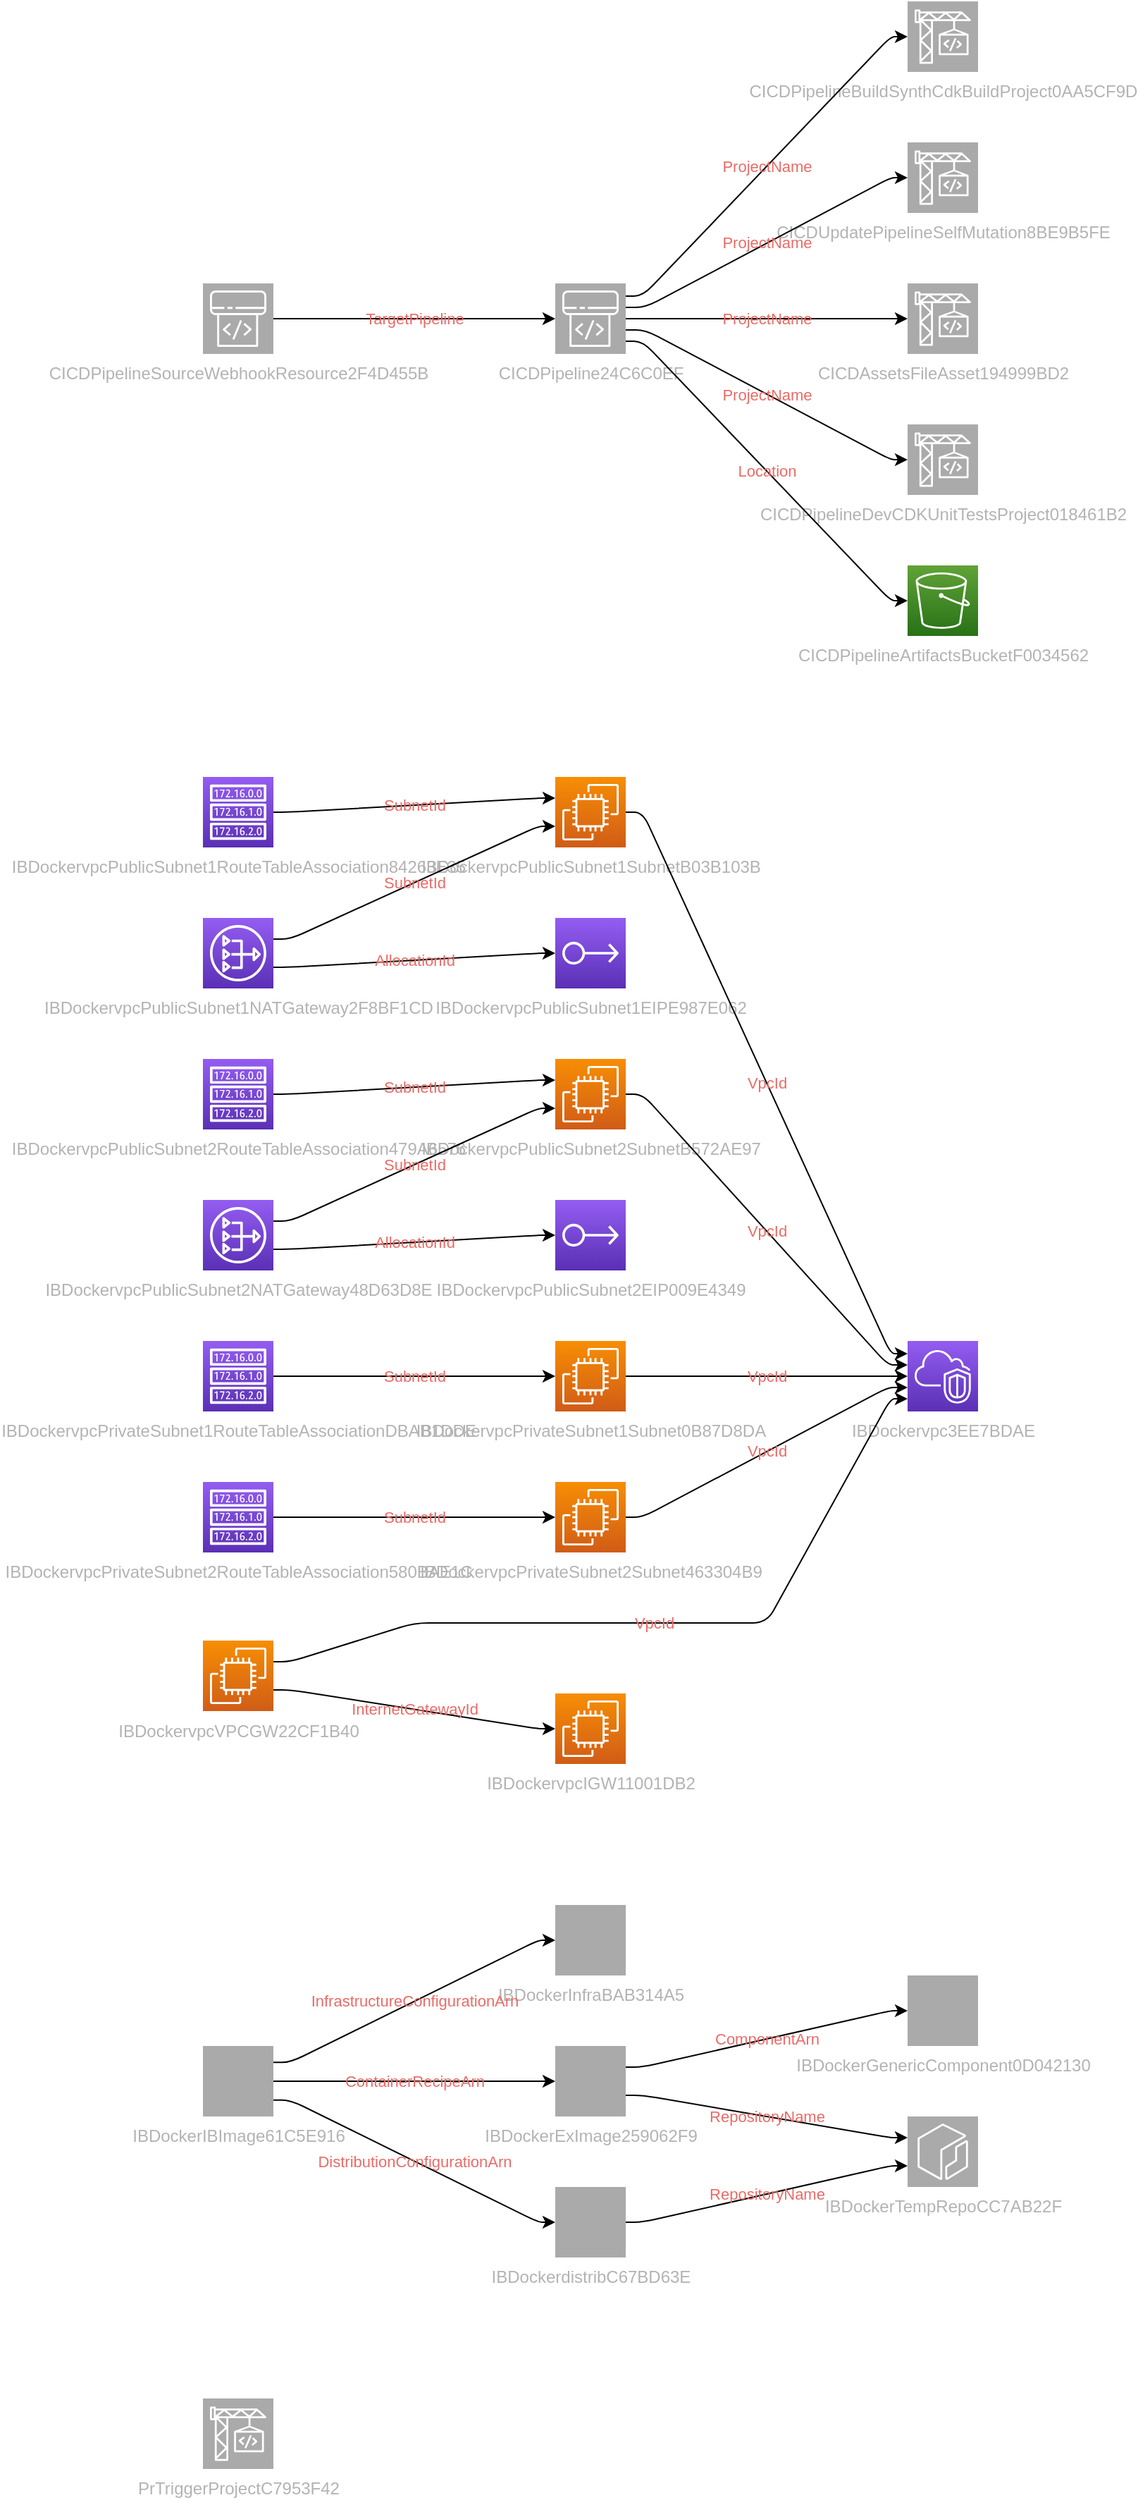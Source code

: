 <mxfile pages="2">
    <diagram id="diagramid" name="Diagram">
        <mxGraphModel dx="1773" dy="482" grid="1" gridSize="10" guides="1" tooltips="1" connect="1" arrows="1" fold="1" page="1" pageScale="1" pageWidth="850" pageHeight="1100" math="0" shadow="0">
            <root>
                <mxCell id="0"/>
                <mxCell id="1" parent="0"/>
                <mxCell id="4" value="PrTriggerProjectC7953F42" style="outlineConnect=0;fontColor=#B3B3B3;gradientColor=#aaaaaa;gradientDirection=north;fillColor=#aaaaaa;strokeColor=#ffffff;dashed=0;verticalLabelPosition=bottom;verticalAlign=top;align=center;html=1;fontSize=12;fontStyle=0;aspect=fixed;shape=mxgraph.aws4.resourceIcon;resIcon=mxgraph.aws4.codebuild;" parent="1" vertex="1">
                    <mxGeometry y="1700" width="50" height="50" as="geometry"/>
                </mxCell>
                <mxCell id="7" value="CICDPipelineArtifactsBucketF0034562" style="outlineConnect=0;fontColor=#B3B3B3;gradientColor=#60A337;gradientDirection=north;fillColor=#277116;strokeColor=#ffffff;dashed=0;verticalLabelPosition=bottom;verticalAlign=top;align=center;html=1;fontSize=12;fontStyle=0;aspect=fixed;shape=mxgraph.aws4.resourceIcon;resIcon=mxgraph.aws4.s3;" parent="1" vertex="1">
                    <mxGeometry x="500" y="400" width="50" height="50" as="geometry"/>
                </mxCell>
                <mxCell id="10" value="CICDPipeline24C6C0EF" style="outlineConnect=0;fontColor=#B3B3B3;gradientColor=#aaaaaa;gradientDirection=north;fillColor=#aaaaaa;strokeColor=#ffffff;dashed=0;verticalLabelPosition=bottom;verticalAlign=top;align=center;html=1;fontSize=12;fontStyle=0;aspect=fixed;shape=mxgraph.aws4.resourceIcon;resIcon=mxgraph.aws4.codepipeline;" parent="1" vertex="1">
                    <mxGeometry x="250" y="200" width="50" height="50" as="geometry"/>
                </mxCell>
                <mxCell id="11" value="CICDPipelineSourceWebhookResource2F4D455B" style="outlineConnect=0;fontColor=#B3B3B3;gradientColor=#aaaaaa;gradientDirection=north;fillColor=#aaaaaa;strokeColor=#ffffff;dashed=0;verticalLabelPosition=bottom;verticalAlign=top;align=center;html=1;fontSize=12;fontStyle=0;aspect=fixed;shape=mxgraph.aws4.resourceIcon;resIcon=mxgraph.aws4.codepipeline;" parent="1" vertex="1">
                    <mxGeometry y="200" width="50" height="50" as="geometry"/>
                </mxCell>
                <mxCell id="16" value="CICDPipelineBuildSynthCdkBuildProject0AA5CF9D" style="outlineConnect=0;fontColor=#B3B3B3;gradientColor=#aaaaaa;gradientDirection=north;fillColor=#aaaaaa;strokeColor=#ffffff;dashed=0;verticalLabelPosition=bottom;verticalAlign=top;align=center;html=1;fontSize=12;fontStyle=0;aspect=fixed;shape=mxgraph.aws4.resourceIcon;resIcon=mxgraph.aws4.codebuild;" parent="1" vertex="1">
                    <mxGeometry x="500" width="50" height="50" as="geometry"/>
                </mxCell>
                <mxCell id="23" value="CICDPipelineDevCDKUnitTestsProject018461B2" style="outlineConnect=0;fontColor=#B3B3B3;gradientColor=#aaaaaa;gradientDirection=north;fillColor=#aaaaaa;strokeColor=#ffffff;dashed=0;verticalLabelPosition=bottom;verticalAlign=top;align=center;html=1;fontSize=12;fontStyle=0;aspect=fixed;shape=mxgraph.aws4.resourceIcon;resIcon=mxgraph.aws4.codebuild;" parent="1" vertex="1">
                    <mxGeometry x="500" y="300" width="50" height="50" as="geometry"/>
                </mxCell>
                <mxCell id="26" value="CICDUpdatePipelineSelfMutation8BE9B5FE" style="outlineConnect=0;fontColor=#B3B3B3;gradientColor=#aaaaaa;gradientDirection=north;fillColor=#aaaaaa;strokeColor=#ffffff;dashed=0;verticalLabelPosition=bottom;verticalAlign=top;align=center;html=1;fontSize=12;fontStyle=0;aspect=fixed;shape=mxgraph.aws4.resourceIcon;resIcon=mxgraph.aws4.codebuild;" parent="1" vertex="1">
                    <mxGeometry x="500" y="100" width="50" height="50" as="geometry"/>
                </mxCell>
                <mxCell id="29" value="CICDAssetsFileAsset194999BD2" style="outlineConnect=0;fontColor=#B3B3B3;gradientColor=#aaaaaa;gradientDirection=north;fillColor=#aaaaaa;strokeColor=#ffffff;dashed=0;verticalLabelPosition=bottom;verticalAlign=top;align=center;html=1;fontSize=12;fontStyle=0;aspect=fixed;shape=mxgraph.aws4.resourceIcon;resIcon=mxgraph.aws4.codebuild;" parent="1" vertex="1">
                    <mxGeometry x="500" y="200" width="50" height="50" as="geometry"/>
                </mxCell>
                <mxCell id="30" value="IBDockerTempRepoCC7AB22F" style="outlineConnect=0;fontColor=#B3B3B3;gradientColor=#aaaaaa;gradientDirection=north;fillColor=#aaaaaa;strokeColor=#ffffff;dashed=0;verticalLabelPosition=bottom;verticalAlign=top;align=center;html=1;fontSize=12;fontStyle=0;aspect=fixed;shape=mxgraph.aws4.resourceIcon;resIcon=mxgraph.aws4.ecr;" parent="1" vertex="1">
                    <mxGeometry x="500" y="1500" width="50" height="50" as="geometry"/>
                </mxCell>
                <mxCell id="31" value="IBDockerGenericComponent0D042130" style="outlineConnect=0;fontColor=#B3B3B3;gradientColor=#aaaaaa;gradientDirection=north;fillColor=#aaaaaa;strokeColor=#ffffff;dashed=0;verticalLabelPosition=bottom;verticalAlign=top;align=center;html=1;fontSize=12;fontStyle=0;aspect=fixed;shape=mxgraph.aws4.resourceIcon;resIcon=mxgraph.aws4.imagebuilder;" parent="1" vertex="1">
                    <mxGeometry x="500" y="1400" width="50" height="50" as="geometry"/>
                </mxCell>
                <mxCell id="32" value="IBDockerExImage259062F9" style="outlineConnect=0;fontColor=#B3B3B3;gradientColor=#aaaaaa;gradientDirection=north;fillColor=#aaaaaa;strokeColor=#ffffff;dashed=0;verticalLabelPosition=bottom;verticalAlign=top;align=center;html=1;fontSize=12;fontStyle=0;aspect=fixed;shape=mxgraph.aws4.resourceIcon;resIcon=mxgraph.aws4.imagebuilder;" parent="1" vertex="1">
                    <mxGeometry x="250" y="1450" width="50" height="50" as="geometry"/>
                </mxCell>
                <mxCell id="35" value="IBDockervpc3EE7BDAE" style="outlineConnect=0;fontColor=#B3B3B3;gradientColor=#945DF2;gradientDirection=north;fillColor=#5A30B5;strokeColor=#ffffff;dashed=0;verticalLabelPosition=bottom;verticalAlign=top;align=center;html=1;fontSize=12;fontStyle=0;aspect=fixed;shape=mxgraph.aws4.resourceIcon;resIcon=mxgraph.aws4.vpc;" parent="1" vertex="1">
                    <mxGeometry x="500" y="950" width="50" height="50" as="geometry"/>
                </mxCell>
                <mxCell id="36" value="IBDockervpcPublicSubnet1SubnetB03B103B" style="outlineConnect=0;fontColor=#B3B3B3;gradientColor=#F78E04;gradientDirection=north;fillColor=#D05C17;strokeColor=#ffffff;dashed=0;verticalLabelPosition=bottom;verticalAlign=top;align=center;html=1;fontSize=12;fontStyle=0;aspect=fixed;shape=mxgraph.aws4.resourceIcon;resIcon=mxgraph.aws4.ec2;" parent="1" vertex="1">
                    <mxGeometry x="250" y="550" width="50" height="50" as="geometry"/>
                </mxCell>
                <mxCell id="38" value="IBDockervpcPublicSubnet1RouteTableAssociation84263E35" style="outlineConnect=0;fontColor=#B3B3B3;gradientColor=#945DF2;gradientDirection=north;fillColor=#5A30B5;strokeColor=#ffffff;dashed=0;verticalLabelPosition=bottom;verticalAlign=top;align=center;html=1;fontSize=12;fontStyle=0;aspect=fixed;shape=mxgraph.aws4.resourceIcon;resIcon=mxgraph.aws4.route_table;" parent="1" vertex="1">
                    <mxGeometry y="550" width="50" height="50" as="geometry"/>
                </mxCell>
                <mxCell id="40" value="IBDockervpcPublicSubnet1EIPE987E062" style="outlineConnect=0;fontColor=#B3B3B3;gradientColor=#945DF2;gradientDirection=north;fillColor=#5A30B5;strokeColor=#ffffff;dashed=0;verticalLabelPosition=bottom;verticalAlign=top;align=center;html=1;fontSize=12;fontStyle=0;aspect=fixed;shape=mxgraph.aws4.resourceIcon;resIcon=mxgraph.aws4.elastic_ip_address;" parent="1" vertex="1">
                    <mxGeometry x="250" y="650" width="50" height="50" as="geometry"/>
                </mxCell>
                <mxCell id="41" value="IBDockervpcPublicSubnet1NATGateway2F8BF1CD" style="outlineConnect=0;fontColor=#B3B3B3;gradientColor=#945DF2;gradientDirection=north;fillColor=#5A30B5;strokeColor=#ffffff;dashed=0;verticalLabelPosition=bottom;verticalAlign=top;align=center;html=1;fontSize=12;fontStyle=0;aspect=fixed;shape=mxgraph.aws4.resourceIcon;resIcon=mxgraph.aws4.nat_gateway;" parent="1" vertex="1">
                    <mxGeometry y="650" width="50" height="50" as="geometry"/>
                </mxCell>
                <mxCell id="42" value="IBDockervpcPublicSubnet2SubnetB572AE97" style="outlineConnect=0;fontColor=#B3B3B3;gradientColor=#F78E04;gradientDirection=north;fillColor=#D05C17;strokeColor=#ffffff;dashed=0;verticalLabelPosition=bottom;verticalAlign=top;align=center;html=1;fontSize=12;fontStyle=0;aspect=fixed;shape=mxgraph.aws4.resourceIcon;resIcon=mxgraph.aws4.ec2;" parent="1" vertex="1">
                    <mxGeometry x="250" y="750" width="50" height="50" as="geometry"/>
                </mxCell>
                <mxCell id="44" value="IBDockervpcPublicSubnet2RouteTableAssociation479A6576" style="outlineConnect=0;fontColor=#B3B3B3;gradientColor=#945DF2;gradientDirection=north;fillColor=#5A30B5;strokeColor=#ffffff;dashed=0;verticalLabelPosition=bottom;verticalAlign=top;align=center;html=1;fontSize=12;fontStyle=0;aspect=fixed;shape=mxgraph.aws4.resourceIcon;resIcon=mxgraph.aws4.route_table;" parent="1" vertex="1">
                    <mxGeometry y="750" width="50" height="50" as="geometry"/>
                </mxCell>
                <mxCell id="46" value="IBDockervpcPublicSubnet2EIP009E4349" style="outlineConnect=0;fontColor=#B3B3B3;gradientColor=#945DF2;gradientDirection=north;fillColor=#5A30B5;strokeColor=#ffffff;dashed=0;verticalLabelPosition=bottom;verticalAlign=top;align=center;html=1;fontSize=12;fontStyle=0;aspect=fixed;shape=mxgraph.aws4.resourceIcon;resIcon=mxgraph.aws4.elastic_ip_address;" parent="1" vertex="1">
                    <mxGeometry x="250" y="850" width="50" height="50" as="geometry"/>
                </mxCell>
                <mxCell id="47" value="IBDockervpcPublicSubnet2NATGateway48D63D8E" style="outlineConnect=0;fontColor=#B3B3B3;gradientColor=#945DF2;gradientDirection=north;fillColor=#5A30B5;strokeColor=#ffffff;dashed=0;verticalLabelPosition=bottom;verticalAlign=top;align=center;html=1;fontSize=12;fontStyle=0;aspect=fixed;shape=mxgraph.aws4.resourceIcon;resIcon=mxgraph.aws4.nat_gateway;" parent="1" vertex="1">
                    <mxGeometry y="850" width="50" height="50" as="geometry"/>
                </mxCell>
                <mxCell id="48" value="IBDockervpcPrivateSubnet1Subnet0B87D8DA" style="outlineConnect=0;fontColor=#B3B3B3;gradientColor=#F78E04;gradientDirection=north;fillColor=#D05C17;strokeColor=#ffffff;dashed=0;verticalLabelPosition=bottom;verticalAlign=top;align=center;html=1;fontSize=12;fontStyle=0;aspect=fixed;shape=mxgraph.aws4.resourceIcon;resIcon=mxgraph.aws4.ec2;" parent="1" vertex="1">
                    <mxGeometry x="250" y="950" width="50" height="50" as="geometry"/>
                </mxCell>
                <mxCell id="50" value="IBDockervpcPrivateSubnet1RouteTableAssociationDBAB1DDE" style="outlineConnect=0;fontColor=#B3B3B3;gradientColor=#945DF2;gradientDirection=north;fillColor=#5A30B5;strokeColor=#ffffff;dashed=0;verticalLabelPosition=bottom;verticalAlign=top;align=center;html=1;fontSize=12;fontStyle=0;aspect=fixed;shape=mxgraph.aws4.resourceIcon;resIcon=mxgraph.aws4.route_table;" parent="1" vertex="1">
                    <mxGeometry y="950" width="50" height="50" as="geometry"/>
                </mxCell>
                <mxCell id="52" value="IBDockervpcPrivateSubnet2Subnet463304B9" style="outlineConnect=0;fontColor=#B3B3B3;gradientColor=#F78E04;gradientDirection=north;fillColor=#D05C17;strokeColor=#ffffff;dashed=0;verticalLabelPosition=bottom;verticalAlign=top;align=center;html=1;fontSize=12;fontStyle=0;aspect=fixed;shape=mxgraph.aws4.resourceIcon;resIcon=mxgraph.aws4.ec2;" parent="1" vertex="1">
                    <mxGeometry x="250" y="1050" width="50" height="50" as="geometry"/>
                </mxCell>
                <mxCell id="54" value="IBDockervpcPrivateSubnet2RouteTableAssociation580BAE1C" style="outlineConnect=0;fontColor=#B3B3B3;gradientColor=#945DF2;gradientDirection=north;fillColor=#5A30B5;strokeColor=#ffffff;dashed=0;verticalLabelPosition=bottom;verticalAlign=top;align=center;html=1;fontSize=12;fontStyle=0;aspect=fixed;shape=mxgraph.aws4.resourceIcon;resIcon=mxgraph.aws4.route_table;" parent="1" vertex="1">
                    <mxGeometry y="1050" width="50" height="50" as="geometry"/>
                </mxCell>
                <mxCell id="56" value="IBDockervpcIGW11001DB2" style="outlineConnect=0;fontColor=#B3B3B3;gradientColor=#F78E04;gradientDirection=north;fillColor=#D05C17;strokeColor=#ffffff;dashed=0;verticalLabelPosition=bottom;verticalAlign=top;align=center;html=1;fontSize=12;fontStyle=0;aspect=fixed;shape=mxgraph.aws4.resourceIcon;resIcon=mxgraph.aws4.ec2;" parent="1" vertex="1">
                    <mxGeometry x="250" y="1200" width="50" height="50" as="geometry"/>
                </mxCell>
                <mxCell id="57" value="IBDockervpcVPCGW22CF1B40" style="outlineConnect=0;fontColor=#B3B3B3;gradientColor=#F78E04;gradientDirection=north;fillColor=#D05C17;strokeColor=#ffffff;dashed=0;verticalLabelPosition=bottom;verticalAlign=top;align=center;html=1;fontSize=12;fontStyle=0;aspect=fixed;shape=mxgraph.aws4.resourceIcon;resIcon=mxgraph.aws4.ec2;" parent="1" vertex="1">
                    <mxGeometry y="1162.5" width="50" height="50" as="geometry"/>
                </mxCell>
                <mxCell id="58" value="IBDockerInfraBAB314A5" style="outlineConnect=0;fontColor=#B3B3B3;gradientColor=#aaaaaa;gradientDirection=north;fillColor=#aaaaaa;strokeColor=#ffffff;dashed=0;verticalLabelPosition=bottom;verticalAlign=top;align=center;html=1;fontSize=12;fontStyle=0;aspect=fixed;shape=mxgraph.aws4.resourceIcon;resIcon=mxgraph.aws4.imagebuilder;" parent="1" vertex="1">
                    <mxGeometry x="250" y="1350" width="50" height="50" as="geometry"/>
                </mxCell>
                <mxCell id="59" value="IBDockerdistribC67BD63E" style="outlineConnect=0;fontColor=#B3B3B3;gradientColor=#aaaaaa;gradientDirection=north;fillColor=#aaaaaa;strokeColor=#ffffff;dashed=0;verticalLabelPosition=bottom;verticalAlign=top;align=center;html=1;fontSize=12;fontStyle=0;aspect=fixed;shape=mxgraph.aws4.resourceIcon;resIcon=mxgraph.aws4.imagebuilder;" parent="1" vertex="1">
                    <mxGeometry x="250" y="1550" width="50" height="50" as="geometry"/>
                </mxCell>
                <mxCell id="60" value="IBDockerIBImage61C5E916" style="outlineConnect=0;fontColor=#B3B3B3;gradientColor=#aaaaaa;gradientDirection=north;fillColor=#aaaaaa;strokeColor=#ffffff;dashed=0;verticalLabelPosition=bottom;verticalAlign=top;align=center;html=1;fontSize=12;fontStyle=0;aspect=fixed;shape=mxgraph.aws4.resourceIcon;resIcon=mxgraph.aws4.imagebuilder;" parent="1" vertex="1">
                    <mxGeometry y="1450" width="50" height="50" as="geometry"/>
                </mxCell>
                <mxCell id="CICDPipelineBuildSynthCdkBuildProject0AA5CF9D|CICDPipeline24C6C0EF" value="ProjectName" style="edgeStyle=orthogonalEdgeStyle;rounded=1;orthogonalLoop=1;jettySize=auto;html=1;labelBackgroundColor=none;fontColor=#EA6B66;noEdgeStyle=1;orthogonal=1;" parent="1" source="10" target="16" edge="1">
                    <mxGeometry relative="1" as="geometry">
                        <Array as="points">
                            <mxPoint x="312" y="209"/>
                            <mxPoint x="488" y="25"/>
                        </Array>
                    </mxGeometry>
                </mxCell>
                <mxCell id="CICDUpdatePipelineSelfMutation8BE9B5FE|CICDPipeline24C6C0EF" value="ProjectName" style="edgeStyle=orthogonalEdgeStyle;rounded=1;orthogonalLoop=1;jettySize=auto;html=1;labelBackgroundColor=none;fontColor=#EA6B66;noEdgeStyle=1;orthogonal=1;" parent="1" source="10" target="26" edge="1">
                    <mxGeometry relative="1" as="geometry">
                        <Array as="points">
                            <mxPoint x="314" y="217"/>
                            <mxPoint x="488" y="125"/>
                        </Array>
                    </mxGeometry>
                </mxCell>
                <mxCell id="CICDAssetsFileAsset194999BD2|CICDPipeline24C6C0EF" value="ProjectName" style="edgeStyle=orthogonalEdgeStyle;rounded=1;orthogonalLoop=1;jettySize=auto;html=1;labelBackgroundColor=none;fontColor=#EA6B66;noEdgeStyle=1;orthogonal=1;" parent="1" source="10" target="29" edge="1">
                    <mxGeometry relative="1" as="geometry">
                        <Array as="points">
                            <mxPoint x="316" y="225"/>
                            <mxPoint x="488" y="225"/>
                        </Array>
                    </mxGeometry>
                </mxCell>
                <mxCell id="CICDPipelineDevCDKUnitTestsProject018461B2|CICDPipeline24C6C0EF" value="ProjectName" style="edgeStyle=orthogonalEdgeStyle;rounded=1;orthogonalLoop=1;jettySize=auto;html=1;labelBackgroundColor=none;fontColor=#EA6B66;noEdgeStyle=1;orthogonal=1;" parent="1" source="10" target="23" edge="1">
                    <mxGeometry relative="1" as="geometry">
                        <Array as="points">
                            <mxPoint x="314" y="233"/>
                            <mxPoint x="488" y="325"/>
                        </Array>
                    </mxGeometry>
                </mxCell>
                <mxCell id="CICDPipelineArtifactsBucketF0034562|CICDPipeline24C6C0EF" value="Location" style="edgeStyle=orthogonalEdgeStyle;rounded=1;orthogonalLoop=1;jettySize=auto;html=1;labelBackgroundColor=none;fontColor=#EA6B66;noEdgeStyle=1;orthogonal=1;" parent="1" source="10" target="7" edge="1">
                    <mxGeometry relative="1" as="geometry">
                        <Array as="points">
                            <mxPoint x="312" y="241"/>
                            <mxPoint x="488" y="425"/>
                        </Array>
                    </mxGeometry>
                </mxCell>
                <mxCell id="CICDPipeline24C6C0EF|CICDPipelineSourceWebhookResource2F4D455B" value="TargetPipeline" style="edgeStyle=orthogonalEdgeStyle;rounded=1;orthogonalLoop=1;jettySize=auto;html=1;labelBackgroundColor=none;fontColor=#EA6B66;noEdgeStyle=1;orthogonal=1;" parent="1" source="11" target="10" edge="1">
                    <mxGeometry relative="1" as="geometry">
                        <Array as="points">
                            <mxPoint x="62" y="225"/>
                            <mxPoint x="238" y="225"/>
                        </Array>
                    </mxGeometry>
                </mxCell>
                <mxCell id="IBDockerTempRepoCC7AB22F|IBDockerExImage259062F9" value="RepositoryName" style="edgeStyle=orthogonalEdgeStyle;rounded=1;orthogonalLoop=1;jettySize=auto;html=1;labelBackgroundColor=none;fontColor=#EA6B66;noEdgeStyle=1;orthogonal=1;" parent="1" source="32" target="30" edge="1">
                    <mxGeometry relative="1" as="geometry">
                        <Array as="points">
                            <mxPoint x="312" y="1485"/>
                            <mxPoint x="488" y="1515"/>
                        </Array>
                    </mxGeometry>
                </mxCell>
                <mxCell id="IBDockerGenericComponent0D042130|IBDockerExImage259062F9" value="ComponentArn" style="edgeStyle=orthogonalEdgeStyle;rounded=1;orthogonalLoop=1;jettySize=auto;html=1;labelBackgroundColor=none;fontColor=#EA6B66;noEdgeStyle=1;orthogonal=1;" parent="1" source="32" target="31" edge="1">
                    <mxGeometry relative="1" as="geometry">
                        <Array as="points">
                            <mxPoint x="312" y="1465"/>
                            <mxPoint x="488" y="1425"/>
                        </Array>
                    </mxGeometry>
                </mxCell>
                <mxCell id="IBDockervpc3EE7BDAE|IBDockervpcPublicSubnet1SubnetB03B103B" value="VpcId" style="edgeStyle=orthogonalEdgeStyle;rounded=1;orthogonalLoop=1;jettySize=auto;html=1;labelBackgroundColor=none;fontColor=#EA6B66;noEdgeStyle=1;orthogonal=1;" parent="1" source="36" target="35" edge="1">
                    <mxGeometry relative="1" as="geometry">
                        <Array as="points">
                            <mxPoint x="312" y="575"/>
                            <mxPoint x="488" y="959"/>
                        </Array>
                    </mxGeometry>
                </mxCell>
                <mxCell id="IBDockervpcPublicSubnet1SubnetB03B103B|IBDockervpcPublicSubnet1RouteTableAssociation84263E35" value="SubnetId" style="edgeStyle=orthogonalEdgeStyle;rounded=1;orthogonalLoop=1;jettySize=auto;html=1;labelBackgroundColor=none;fontColor=#EA6B66;noEdgeStyle=1;orthogonal=1;" parent="1" source="38" target="36" edge="1">
                    <mxGeometry relative="1" as="geometry">
                        <Array as="points">
                            <mxPoint x="62" y="575"/>
                            <mxPoint x="238" y="565"/>
                        </Array>
                    </mxGeometry>
                </mxCell>
                <mxCell id="IBDockervpcPublicSubnet1SubnetB03B103B|IBDockervpcPublicSubnet1NATGateway2F8BF1CD" value="SubnetId" style="edgeStyle=orthogonalEdgeStyle;rounded=1;orthogonalLoop=1;jettySize=auto;html=1;labelBackgroundColor=none;fontColor=#EA6B66;noEdgeStyle=1;orthogonal=1;" parent="1" source="41" target="36" edge="1">
                    <mxGeometry relative="1" as="geometry">
                        <Array as="points">
                            <mxPoint x="62" y="665"/>
                            <mxPoint x="238" y="585"/>
                        </Array>
                    </mxGeometry>
                </mxCell>
                <mxCell id="IBDockervpcPublicSubnet1EIPE987E062|IBDockervpcPublicSubnet1NATGateway2F8BF1CD" value="AllocationId" style="edgeStyle=orthogonalEdgeStyle;rounded=1;orthogonalLoop=1;jettySize=auto;html=1;labelBackgroundColor=none;fontColor=#EA6B66;noEdgeStyle=1;orthogonal=1;" parent="1" source="41" target="40" edge="1">
                    <mxGeometry relative="1" as="geometry">
                        <Array as="points">
                            <mxPoint x="62" y="685"/>
                            <mxPoint x="238" y="675"/>
                        </Array>
                    </mxGeometry>
                </mxCell>
                <mxCell id="IBDockervpc3EE7BDAE|IBDockervpcPublicSubnet2SubnetB572AE97" value="VpcId" style="edgeStyle=orthogonalEdgeStyle;rounded=1;orthogonalLoop=1;jettySize=auto;html=1;labelBackgroundColor=none;fontColor=#EA6B66;noEdgeStyle=1;orthogonal=1;" parent="1" source="42" target="35" edge="1">
                    <mxGeometry relative="1" as="geometry">
                        <Array as="points">
                            <mxPoint x="312" y="775"/>
                            <mxPoint x="486" y="967"/>
                        </Array>
                    </mxGeometry>
                </mxCell>
                <mxCell id="IBDockervpcPublicSubnet2SubnetB572AE97|IBDockervpcPublicSubnet2RouteTableAssociation479A6576" value="SubnetId" style="edgeStyle=orthogonalEdgeStyle;rounded=1;orthogonalLoop=1;jettySize=auto;html=1;labelBackgroundColor=none;fontColor=#EA6B66;noEdgeStyle=1;orthogonal=1;" parent="1" source="44" target="42" edge="1">
                    <mxGeometry relative="1" as="geometry">
                        <Array as="points">
                            <mxPoint x="62" y="775"/>
                            <mxPoint x="238" y="765"/>
                        </Array>
                    </mxGeometry>
                </mxCell>
                <mxCell id="IBDockervpcPublicSubnet2SubnetB572AE97|IBDockervpcPublicSubnet2NATGateway48D63D8E" value="SubnetId" style="edgeStyle=orthogonalEdgeStyle;rounded=1;orthogonalLoop=1;jettySize=auto;html=1;labelBackgroundColor=none;fontColor=#EA6B66;noEdgeStyle=1;orthogonal=1;" parent="1" source="47" target="42" edge="1">
                    <mxGeometry relative="1" as="geometry">
                        <Array as="points">
                            <mxPoint x="62" y="865"/>
                            <mxPoint x="238" y="785"/>
                        </Array>
                    </mxGeometry>
                </mxCell>
                <mxCell id="IBDockervpcPublicSubnet2EIP009E4349|IBDockervpcPublicSubnet2NATGateway48D63D8E" value="AllocationId" style="edgeStyle=orthogonalEdgeStyle;rounded=1;orthogonalLoop=1;jettySize=auto;html=1;labelBackgroundColor=none;fontColor=#EA6B66;noEdgeStyle=1;orthogonal=1;" parent="1" source="47" target="46" edge="1">
                    <mxGeometry relative="1" as="geometry">
                        <Array as="points">
                            <mxPoint x="62" y="885"/>
                            <mxPoint x="238" y="875"/>
                        </Array>
                    </mxGeometry>
                </mxCell>
                <mxCell id="IBDockervpc3EE7BDAE|IBDockervpcPrivateSubnet1Subnet0B87D8DA" value="VpcId" style="edgeStyle=orthogonalEdgeStyle;rounded=1;orthogonalLoop=1;jettySize=auto;html=1;labelBackgroundColor=none;fontColor=#EA6B66;noEdgeStyle=1;orthogonal=1;" parent="1" source="48" target="35" edge="1">
                    <mxGeometry relative="1" as="geometry">
                        <Array as="points">
                            <mxPoint x="312" y="975"/>
                            <mxPoint x="484" y="975"/>
                        </Array>
                    </mxGeometry>
                </mxCell>
                <mxCell id="IBDockervpcPrivateSubnet1Subnet0B87D8DA|IBDockervpcPrivateSubnet1RouteTableAssociationDBAB1DDE" value="SubnetId" style="edgeStyle=orthogonalEdgeStyle;rounded=1;orthogonalLoop=1;jettySize=auto;html=1;labelBackgroundColor=none;fontColor=#EA6B66;noEdgeStyle=1;orthogonal=1;" parent="1" source="50" target="48" edge="1">
                    <mxGeometry relative="1" as="geometry">
                        <Array as="points">
                            <mxPoint x="62" y="975"/>
                            <mxPoint x="238" y="975"/>
                        </Array>
                    </mxGeometry>
                </mxCell>
                <mxCell id="IBDockervpc3EE7BDAE|IBDockervpcPrivateSubnet2Subnet463304B9" value="VpcId" style="edgeStyle=orthogonalEdgeStyle;rounded=1;orthogonalLoop=1;jettySize=auto;html=1;labelBackgroundColor=none;fontColor=#EA6B66;noEdgeStyle=1;orthogonal=1;" parent="1" source="52" target="35" edge="1">
                    <mxGeometry relative="1" as="geometry">
                        <Array as="points">
                            <mxPoint x="312" y="1075"/>
                            <mxPoint x="486" y="983"/>
                        </Array>
                    </mxGeometry>
                </mxCell>
                <mxCell id="IBDockervpcPrivateSubnet2Subnet463304B9|IBDockervpcPrivateSubnet2RouteTableAssociation580BAE1C" value="SubnetId" style="edgeStyle=orthogonalEdgeStyle;rounded=1;orthogonalLoop=1;jettySize=auto;html=1;labelBackgroundColor=none;fontColor=#EA6B66;noEdgeStyle=1;orthogonal=1;" parent="1" source="54" target="52" edge="1">
                    <mxGeometry relative="1" as="geometry">
                        <Array as="points">
                            <mxPoint x="62" y="1075"/>
                            <mxPoint x="238" y="1075"/>
                        </Array>
                    </mxGeometry>
                </mxCell>
                <mxCell id="IBDockervpc3EE7BDAE|IBDockervpcVPCGW22CF1B40" value="VpcId" style="edgeStyle=orthogonalEdgeStyle;rounded=1;orthogonalLoop=1;jettySize=auto;html=1;labelBackgroundColor=none;fontColor=#EA6B66;noEdgeStyle=1;orthogonal=1;" parent="1" source="57" target="35" edge="1">
                    <mxGeometry relative="1" as="geometry">
                        <Array as="points">
                            <mxPoint x="62" y="1177.5"/>
                            <mxPoint x="150" y="1150"/>
                            <mxPoint x="400" y="1150"/>
                            <mxPoint x="488" y="991"/>
                        </Array>
                    </mxGeometry>
                </mxCell>
                <mxCell id="IBDockervpcIGW11001DB2|IBDockervpcVPCGW22CF1B40" value="InternetGatewayId" style="edgeStyle=orthogonalEdgeStyle;rounded=1;orthogonalLoop=1;jettySize=auto;html=1;labelBackgroundColor=none;fontColor=#EA6B66;noEdgeStyle=1;orthogonal=1;" parent="1" source="57" target="56" edge="1">
                    <mxGeometry relative="1" as="geometry">
                        <Array as="points">
                            <mxPoint x="62" y="1197.5"/>
                            <mxPoint x="238" y="1225"/>
                        </Array>
                    </mxGeometry>
                </mxCell>
                <mxCell id="IBDockerTempRepoCC7AB22F|IBDockerdistribC67BD63E" value="RepositoryName" style="edgeStyle=orthogonalEdgeStyle;rounded=1;orthogonalLoop=1;jettySize=auto;html=1;labelBackgroundColor=none;fontColor=#EA6B66;noEdgeStyle=1;orthogonal=1;" parent="1" source="59" target="30" edge="1">
                    <mxGeometry relative="1" as="geometry">
                        <Array as="points">
                            <mxPoint x="312" y="1575"/>
                            <mxPoint x="488" y="1535"/>
                        </Array>
                    </mxGeometry>
                </mxCell>
                <mxCell id="IBDockerInfraBAB314A5|IBDockerIBImage61C5E916" value="InfrastructureConfigurationArn" style="edgeStyle=orthogonalEdgeStyle;rounded=1;orthogonalLoop=1;jettySize=auto;html=1;labelBackgroundColor=none;fontColor=#EA6B66;noEdgeStyle=1;orthogonal=1;" parent="1" source="60" target="58" edge="1">
                    <mxGeometry relative="1" as="geometry">
                        <Array as="points">
                            <mxPoint x="62" y="1461.667"/>
                            <mxPoint x="238" y="1375"/>
                        </Array>
                    </mxGeometry>
                </mxCell>
                <mxCell id="IBDockerExImage259062F9|IBDockerIBImage61C5E916" value="ContainerRecipeArn" style="edgeStyle=orthogonalEdgeStyle;rounded=1;orthogonalLoop=1;jettySize=auto;html=1;labelBackgroundColor=none;fontColor=#EA6B66;noEdgeStyle=1;orthogonal=1;" parent="1" source="60" target="32" edge="1">
                    <mxGeometry relative="1" as="geometry">
                        <Array as="points">
                            <mxPoint x="64" y="1475"/>
                            <mxPoint x="238" y="1475"/>
                        </Array>
                    </mxGeometry>
                </mxCell>
                <mxCell id="IBDockerdistribC67BD63E|IBDockerIBImage61C5E916" value="DistributionConfigurationArn" style="edgeStyle=orthogonalEdgeStyle;rounded=1;orthogonalLoop=1;jettySize=auto;html=1;labelBackgroundColor=none;fontColor=#EA6B66;noEdgeStyle=1;orthogonal=1;" parent="1" source="60" target="59" edge="1">
                    <mxGeometry relative="1" as="geometry">
                        <Array as="points">
                            <mxPoint x="62" y="1488.333"/>
                            <mxPoint x="238" y="1575"/>
                        </Array>
                    </mxGeometry>
                </mxCell>
            </root>
        </mxGraphModel>
    </diagram>
</mxfile>